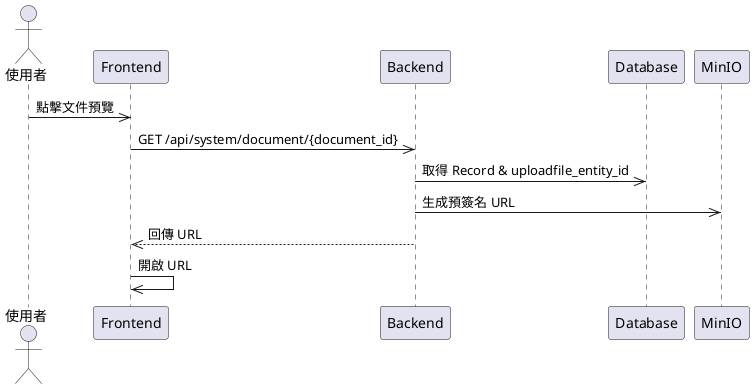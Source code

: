 @startuml
actor User as "使用者"
participant Frontend
participant Backend
participant Database
participant MinIO

User->>Frontend: 點擊文件預覽
Frontend->>Backend: GET /api/system/document/{document_id}
Backend->>Database: 取得 Record & uploadfile_entity_id
Backend->>MinIO: 生成預簽名 URL
Backend-->>Frontend: 回傳 URL
Frontend->>Frontend: 開啟 URL
@enduml
